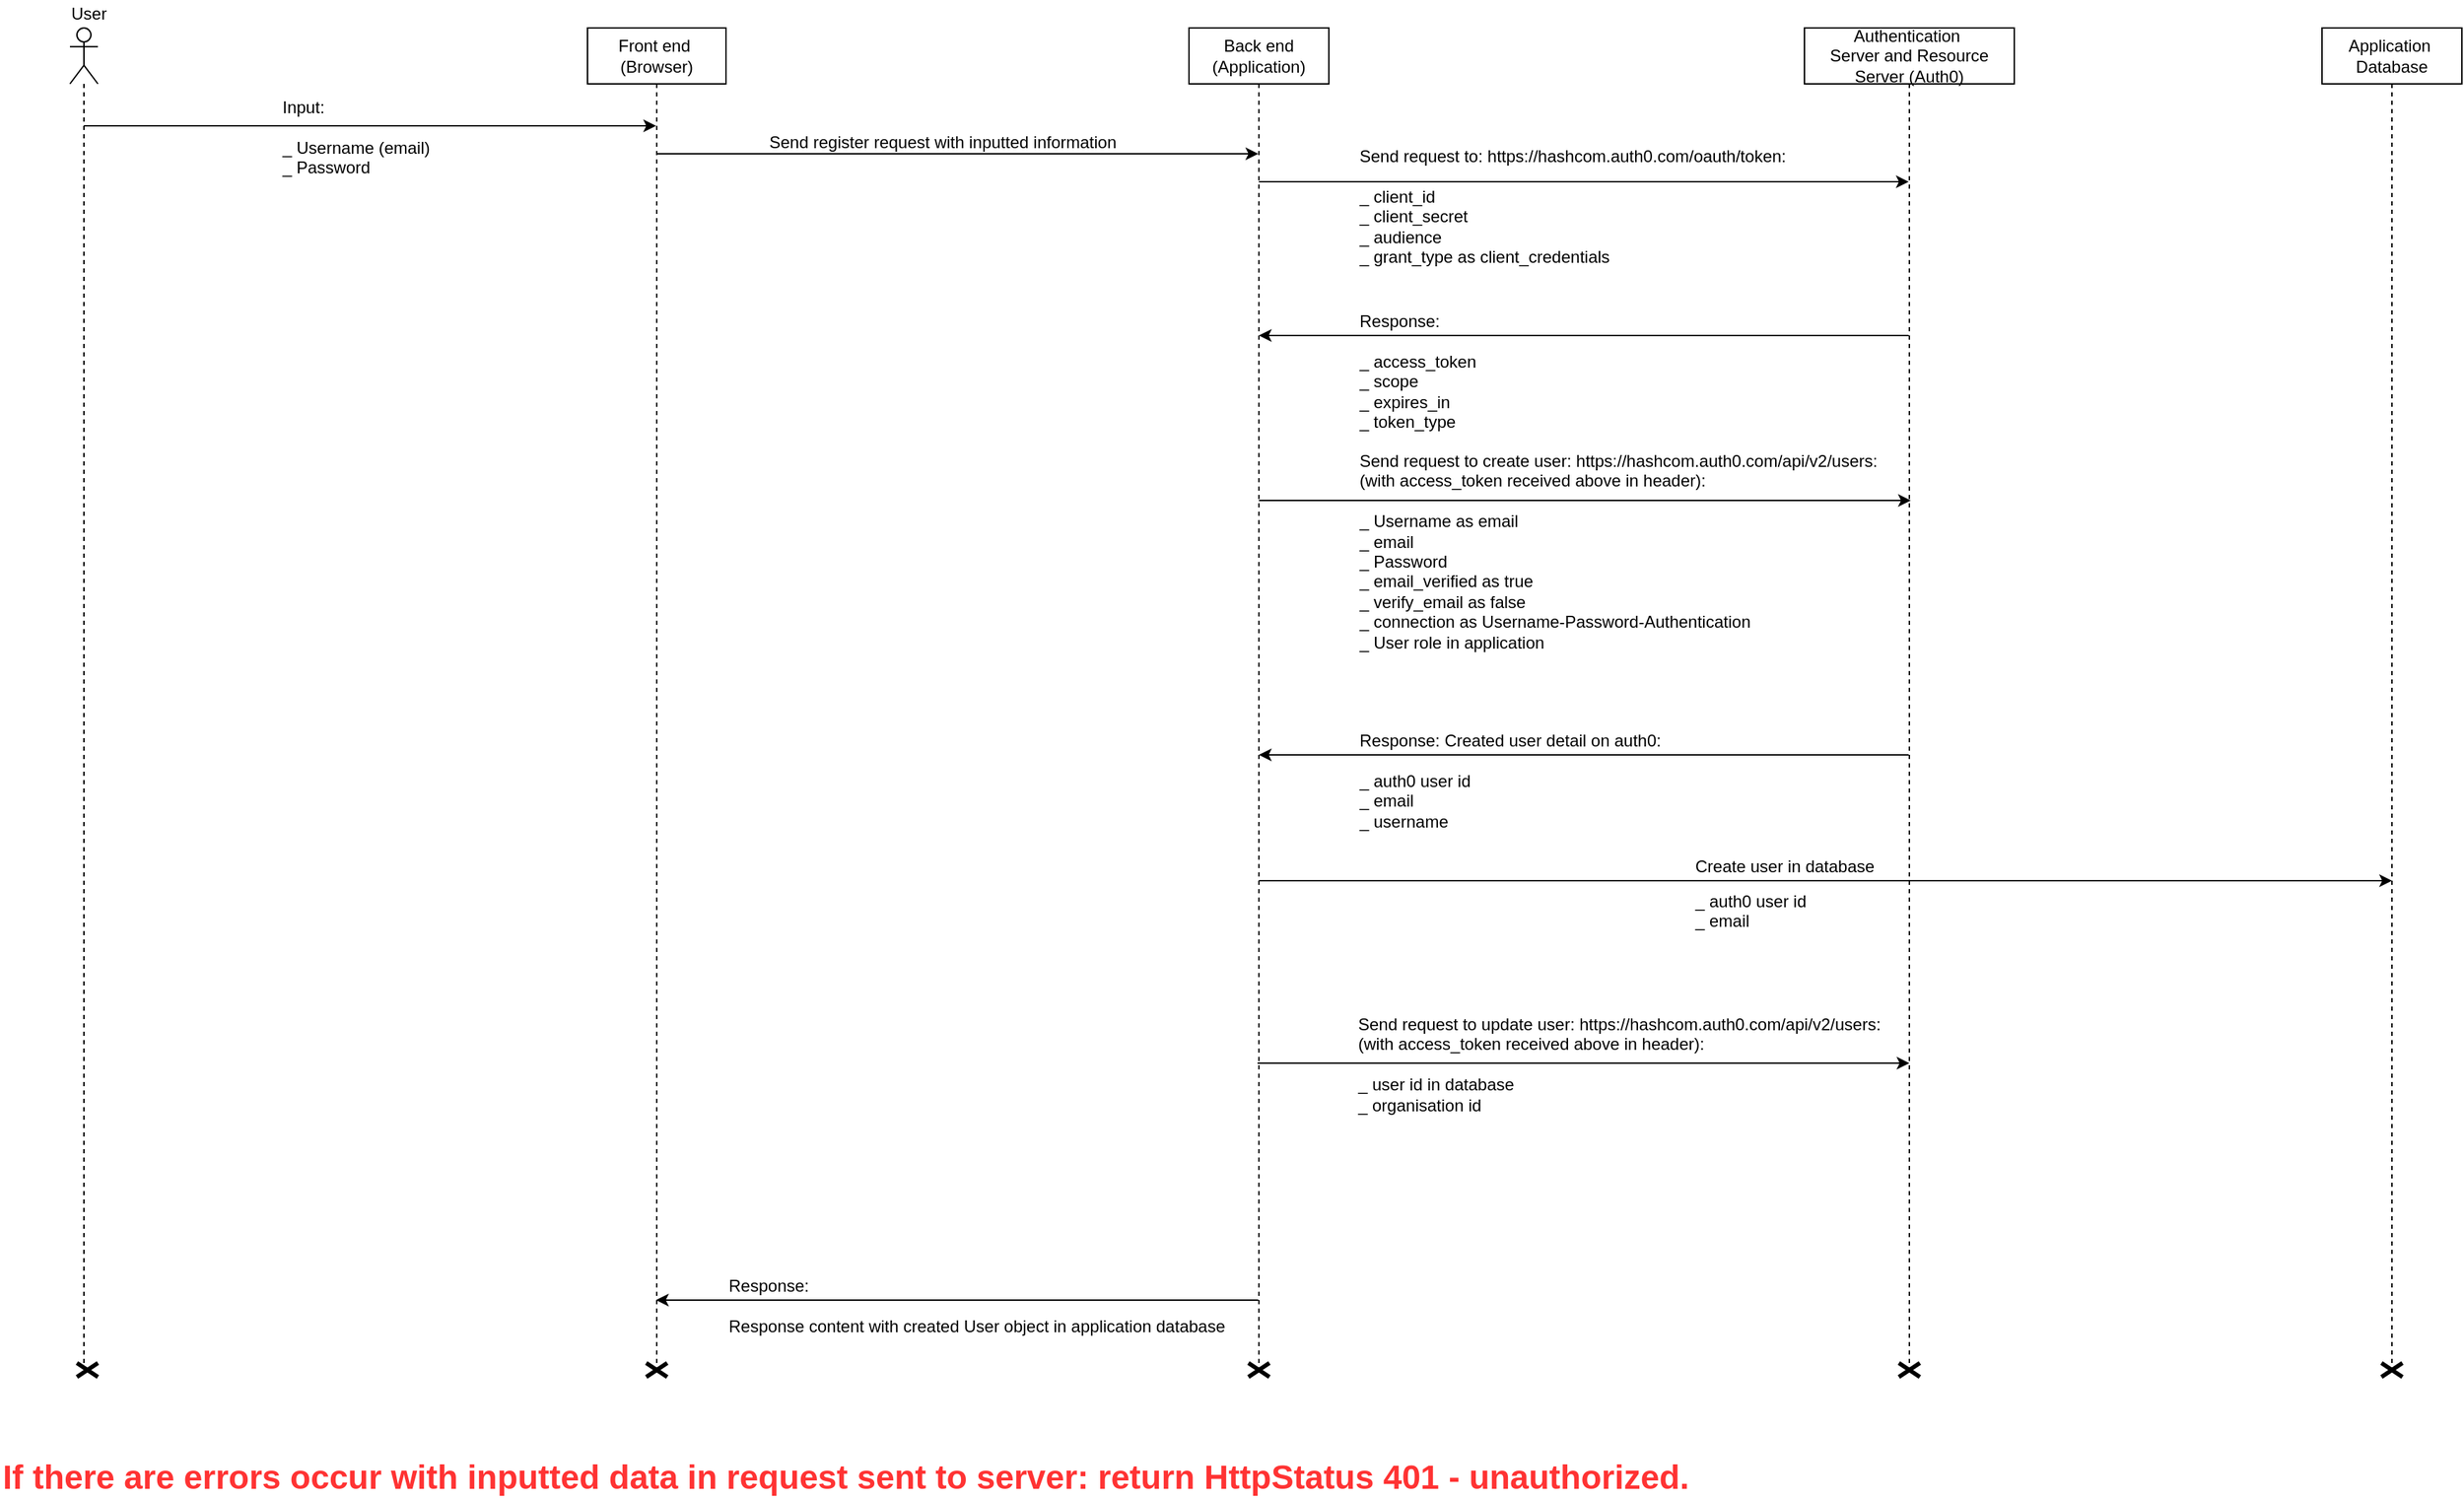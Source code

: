 <mxfile version="10.7.7" type="github"><diagram id="287GGj-5Zq5sdBahEJxZ" name="Page-1"><mxGraphModel dx="1376" dy="757" grid="1" gridSize="10" guides="1" tooltips="1" connect="1" arrows="1" fold="1" page="1" pageScale="1" pageWidth="2339" pageHeight="3300" math="0" shadow="0"><root><mxCell id="0"/><mxCell id="1" parent="0"/><mxCell id="H1yWuFrtb_OJ5MHzsd75-1" style="edgeStyle=orthogonalEdgeStyle;rounded=0;orthogonalLoop=1;jettySize=auto;html=1;" parent="1" source="H1yWuFrtb_OJ5MHzsd75-2" target="H1yWuFrtb_OJ5MHzsd75-10" edge="1"><mxGeometry relative="1" as="geometry"><Array as="points"><mxPoint x="790" y="130"/><mxPoint x="790" y="130"/></Array></mxGeometry></mxCell><mxCell id="H1yWuFrtb_OJ5MHzsd75-2" value="Front end&amp;nbsp;&lt;br&gt;(Browser)&lt;br&gt;" style="shape=umlLifeline;perimeter=lifelinePerimeter;whiteSpace=wrap;html=1;container=1;collapsible=0;recursiveResize=0;outlineConnect=0;" parent="1" vertex="1"><mxGeometry x="520" y="40" width="99" height="960" as="geometry"/></mxCell><mxCell id="H1yWuFrtb_OJ5MHzsd75-3" style="edgeStyle=orthogonalEdgeStyle;rounded=0;orthogonalLoop=1;jettySize=auto;html=1;" parent="1" source="H1yWuFrtb_OJ5MHzsd75-5" target="H1yWuFrtb_OJ5MHzsd75-10" edge="1"><mxGeometry relative="1" as="geometry"><Array as="points"><mxPoint x="1220" y="260"/><mxPoint x="1220" y="260"/></Array></mxGeometry></mxCell><mxCell id="H1yWuFrtb_OJ5MHzsd75-4" style="edgeStyle=orthogonalEdgeStyle;rounded=0;orthogonalLoop=1;jettySize=auto;html=1;" parent="1" source="H1yWuFrtb_OJ5MHzsd75-5" target="H1yWuFrtb_OJ5MHzsd75-10" edge="1"><mxGeometry relative="1" as="geometry"><Array as="points"><mxPoint x="1310" y="560"/><mxPoint x="1310" y="560"/></Array></mxGeometry></mxCell><mxCell id="H1yWuFrtb_OJ5MHzsd75-5" value="Authentication&amp;nbsp;&lt;br&gt;Server and Resource Server (Auth0)&lt;br&gt;" style="shape=umlLifeline;perimeter=lifelinePerimeter;whiteSpace=wrap;html=1;container=1;collapsible=0;recursiveResize=0;outlineConnect=0;" parent="1" vertex="1"><mxGeometry x="1390" y="40" width="150" height="960" as="geometry"/></mxCell><mxCell id="H1yWuFrtb_OJ5MHzsd75-6" style="edgeStyle=orthogonalEdgeStyle;rounded=0;orthogonalLoop=1;jettySize=auto;html=1;" parent="1" source="H1yWuFrtb_OJ5MHzsd75-14" target="H1yWuFrtb_OJ5MHzsd75-2" edge="1"><mxGeometry relative="1" as="geometry"><mxPoint x="169.324" y="110.118" as="sourcePoint"/><Array as="points"><mxPoint x="440" y="110"/><mxPoint x="440" y="110"/></Array></mxGeometry></mxCell><mxCell id="H1yWuFrtb_OJ5MHzsd75-7" style="edgeStyle=orthogonalEdgeStyle;rounded=0;orthogonalLoop=1;jettySize=auto;html=1;" parent="1" source="H1yWuFrtb_OJ5MHzsd75-10" target="H1yWuFrtb_OJ5MHzsd75-5" edge="1"><mxGeometry relative="1" as="geometry"><Array as="points"><mxPoint x="1230" y="150"/><mxPoint x="1230" y="150"/></Array></mxGeometry></mxCell><mxCell id="H1yWuFrtb_OJ5MHzsd75-8" style="edgeStyle=orthogonalEdgeStyle;rounded=0;orthogonalLoop=1;jettySize=auto;html=1;" parent="1" edge="1"><mxGeometry relative="1" as="geometry"><Array as="points"><mxPoint x="920" y="950"/><mxPoint x="920" y="950"/></Array><mxPoint x="999.5" y="950" as="sourcePoint"/><mxPoint x="569" y="950" as="targetPoint"/></mxGeometry></mxCell><mxCell id="H1yWuFrtb_OJ5MHzsd75-9" style="edgeStyle=orthogonalEdgeStyle;rounded=0;orthogonalLoop=1;jettySize=auto;html=1;" parent="1" edge="1"><mxGeometry relative="1" as="geometry"><mxPoint x="1810" y="650" as="targetPoint"/><Array as="points"><mxPoint x="1670.5" y="650"/><mxPoint x="1670.5" y="650"/></Array><mxPoint x="1000" y="650" as="sourcePoint"/></mxGeometry></mxCell><mxCell id="H1yWuFrtb_OJ5MHzsd75-10" value="Back end&lt;br&gt;(Application)&lt;br&gt;" style="shape=umlLifeline;perimeter=lifelinePerimeter;whiteSpace=wrap;html=1;container=1;collapsible=0;recursiveResize=0;outlineConnect=0;" parent="1" vertex="1"><mxGeometry x="950" y="40" width="100" height="960" as="geometry"/></mxCell><mxCell id="H1yWuFrtb_OJ5MHzsd75-11" value="Input:&amp;nbsp;&lt;br&gt;&lt;br&gt;_ Username (email)&lt;br&gt;_ Password&lt;br&gt;&lt;br&gt;" style="text;html=1;resizable=0;points=[];autosize=1;align=left;verticalAlign=top;spacingTop=-4;" parent="1" vertex="1"><mxGeometry x="300" y="87" width="120" height="70" as="geometry"/></mxCell><mxCell id="H1yWuFrtb_OJ5MHzsd75-12" value="Send register request with inputted information&lt;br&gt;" style="text;html=1;resizable=0;points=[];autosize=1;align=left;verticalAlign=top;spacingTop=-4;" parent="1" vertex="1"><mxGeometry x="648" y="112" width="260" height="20" as="geometry"/></mxCell><mxCell id="H1yWuFrtb_OJ5MHzsd75-13" value="Response: Created user detail on auth0:&lt;br&gt;&lt;br&gt;_ auth0 user id&lt;br&gt;_ email&lt;br&gt;_ username&lt;br&gt;&lt;br&gt;" style="text;html=1;resizable=0;points=[];autosize=1;align=left;verticalAlign=top;spacingTop=-4;" parent="1" vertex="1"><mxGeometry x="1070" y="540" width="230" height="90" as="geometry"/></mxCell><mxCell id="H1yWuFrtb_OJ5MHzsd75-14" value="" style="shape=umlLifeline;participant=umlActor;perimeter=lifelinePerimeter;whiteSpace=wrap;html=1;container=1;collapsible=0;recursiveResize=0;verticalAlign=top;spacingTop=36;labelBackgroundColor=#ffffff;outlineConnect=0;" parent="1" vertex="1"><mxGeometry x="150" y="40" width="20" height="960" as="geometry"/></mxCell><mxCell id="H1yWuFrtb_OJ5MHzsd75-15" value="User&amp;nbsp;&lt;br&gt;" style="text;html=1;resizable=0;points=[];autosize=1;align=left;verticalAlign=top;spacingTop=-4;" parent="1" vertex="1"><mxGeometry x="149" y="20" width="40" height="20" as="geometry"/></mxCell><mxCell id="H1yWuFrtb_OJ5MHzsd75-16" value="Send request to:&amp;nbsp;&lt;span&gt;https://hashcom.auth0.com/oauth/token:&lt;br&gt;&lt;br&gt;_&amp;nbsp;&lt;/span&gt;&lt;span&gt;client_id&lt;/span&gt;&lt;span&gt;&lt;br&gt;&lt;/span&gt;&lt;span&gt;_ client_secret&lt;br&gt;_ audience&lt;br&gt;_ grant_type as&amp;nbsp;&lt;/span&gt;&lt;span&gt;client_credentials&lt;/span&gt;&lt;br&gt;" style="text;html=1;resizable=0;points=[];autosize=1;align=left;verticalAlign=top;spacingTop=-4;" parent="1" vertex="1"><mxGeometry x="1070" y="122" width="320" height="90" as="geometry"/></mxCell><mxCell id="H1yWuFrtb_OJ5MHzsd75-17" value="Response:&lt;br&gt;&lt;br&gt;_ access_token&lt;br&gt;_ scope&lt;br&gt;_ expires_in&lt;br&gt;_ token_type&lt;br&gt;" style="text;html=1;resizable=0;points=[];autosize=1;align=left;verticalAlign=top;spacingTop=-4;" parent="1" vertex="1"><mxGeometry x="1070" y="240" width="100" height="90" as="geometry"/></mxCell><mxCell id="H1yWuFrtb_OJ5MHzsd75-18" style="edgeStyle=orthogonalEdgeStyle;rounded=0;orthogonalLoop=1;jettySize=auto;html=1;" parent="1" edge="1"><mxGeometry relative="1" as="geometry"><mxPoint x="1000" y="378" as="sourcePoint"/><mxPoint x="1466" y="378" as="targetPoint"/><Array as="points"><mxPoint x="1231" y="378"/><mxPoint x="1231" y="378"/></Array></mxGeometry></mxCell><mxCell id="H1yWuFrtb_OJ5MHzsd75-19" value="Send request to create user:&amp;nbsp;&lt;span&gt;https://hashcom.auth0.com/api/v2/users&lt;/span&gt;&lt;span&gt;:&amp;nbsp;&lt;/span&gt;&lt;br&gt;&lt;span&gt;(with access_token received above in header):&lt;br&gt;&lt;/span&gt;&lt;br&gt;_ Username as email&lt;br&gt;_ email&lt;br&gt;_ Password&lt;br&gt;_&amp;nbsp;email_verified as true&lt;br&gt;_ verify_email as false&lt;br&gt;_ connection as&amp;nbsp;&lt;span&gt;Username-Password-Authentication&lt;br&gt;_ User role in application&lt;br&gt;&lt;br&gt;&lt;/span&gt;&lt;br&gt;" style="text;html=1;resizable=0;points=[];autosize=1;align=left;verticalAlign=top;spacingTop=-4;" parent="1" vertex="1"><mxGeometry x="1070" y="340" width="390" height="170" as="geometry"/></mxCell><mxCell id="H1yWuFrtb_OJ5MHzsd75-20" value="Application&amp;nbsp;&lt;br&gt;Database&lt;br&gt;" style="shape=umlLifeline;perimeter=lifelinePerimeter;whiteSpace=wrap;html=1;container=1;collapsible=0;recursiveResize=0;outlineConnect=0;" parent="1" vertex="1"><mxGeometry x="1760" y="40" width="100" height="960" as="geometry"/></mxCell><mxCell id="H1yWuFrtb_OJ5MHzsd75-21" value="Create user in database&amp;nbsp;&lt;br&gt;" style="text;html=1;resizable=0;points=[];autosize=1;align=left;verticalAlign=top;spacingTop=-4;" parent="1" vertex="1"><mxGeometry x="1310" y="630" width="150" height="20" as="geometry"/></mxCell><mxCell id="H1yWuFrtb_OJ5MHzsd75-22" value="Response:&lt;br&gt;&lt;br&gt;Response content with created User object in application database&lt;br&gt;" style="text;html=1;resizable=0;points=[];autosize=1;align=left;verticalAlign=top;spacingTop=-4;" parent="1" vertex="1"><mxGeometry x="619" y="930" width="370" height="40" as="geometry"/></mxCell><mxCell id="H1yWuFrtb_OJ5MHzsd75-23" value="&lt;font style=&quot;font-size: 24px&quot; color=&quot;#ff3333&quot;&gt;If there are errors occur with inputted data in request sent to server: return HttpStatus 401 - unauthorized.&lt;/font&gt;&lt;br&gt;" style="text;html=1;resizable=0;points=[];autosize=1;align=left;verticalAlign=top;spacingTop=-4;fontStyle=1" parent="1" vertex="1"><mxGeometry x="100" y="1060" width="1130" height="20" as="geometry"/></mxCell><mxCell id="H1yWuFrtb_OJ5MHzsd75-31" value="_ auth0 user id&lt;br&gt;_ email&lt;br&gt;" style="text;html=1;resizable=0;points=[];autosize=1;align=left;verticalAlign=top;spacingTop=-4;" parent="1" vertex="1"><mxGeometry x="1310" y="655" width="90" height="30" as="geometry"/></mxCell><mxCell id="H1yWuFrtb_OJ5MHzsd75-32" value="" style="shape=umlDestroy;whiteSpace=wrap;html=1;strokeWidth=3;" parent="1" vertex="1"><mxGeometry x="1457.5" y="995" width="15" height="10" as="geometry"/></mxCell><mxCell id="H1yWuFrtb_OJ5MHzsd75-33" value="" style="shape=umlDestroy;whiteSpace=wrap;html=1;strokeWidth=3;" parent="1" vertex="1"><mxGeometry x="1802.5" y="995" width="15" height="10" as="geometry"/></mxCell><mxCell id="H1yWuFrtb_OJ5MHzsd75-34" value="" style="shape=umlDestroy;whiteSpace=wrap;html=1;strokeWidth=3;" parent="1" vertex="1"><mxGeometry x="992.5" y="995" width="15" height="10" as="geometry"/></mxCell><mxCell id="H1yWuFrtb_OJ5MHzsd75-36" value="" style="shape=umlDestroy;whiteSpace=wrap;html=1;strokeWidth=3;" parent="1" vertex="1"><mxGeometry x="155" y="995" width="15" height="10" as="geometry"/></mxCell><mxCell id="-OeQ1AOi70SRf4Yclbhi-1" style="edgeStyle=orthogonalEdgeStyle;rounded=0;orthogonalLoop=1;jettySize=auto;html=1;" parent="1" edge="1"><mxGeometry relative="1" as="geometry"><mxPoint x="999" y="780.5" as="sourcePoint"/><mxPoint x="1465" y="780.5" as="targetPoint"/><Array as="points"><mxPoint x="1230" y="780.5"/><mxPoint x="1230" y="780.5"/></Array></mxGeometry></mxCell><mxCell id="-OeQ1AOi70SRf4Yclbhi-2" value="Send request to update user:&amp;nbsp;&lt;span&gt;https://hashcom.auth0.com/api/v2/users&lt;/span&gt;&lt;span&gt;:&amp;nbsp;&lt;/span&gt;&lt;br&gt;&lt;span&gt;(with access_token received above in header):&lt;br&gt;&lt;/span&gt;&lt;br&gt;_ user id in database&lt;br&gt;&lt;span&gt;_ organisation id&lt;br&gt;&lt;/span&gt;&lt;br&gt;" style="text;html=1;resizable=0;points=[];autosize=1;align=left;verticalAlign=top;spacingTop=-4;" parent="1" vertex="1"><mxGeometry x="1069" y="742.5" width="390" height="90" as="geometry"/></mxCell><mxCell id="H1yWuFrtb_OJ5MHzsd75-35" value="" style="shape=umlDestroy;whiteSpace=wrap;html=1;strokeWidth=3;" parent="1" vertex="1"><mxGeometry x="562" y="995" width="15" height="10" as="geometry"/></mxCell></root></mxGraphModel></diagram></mxfile>